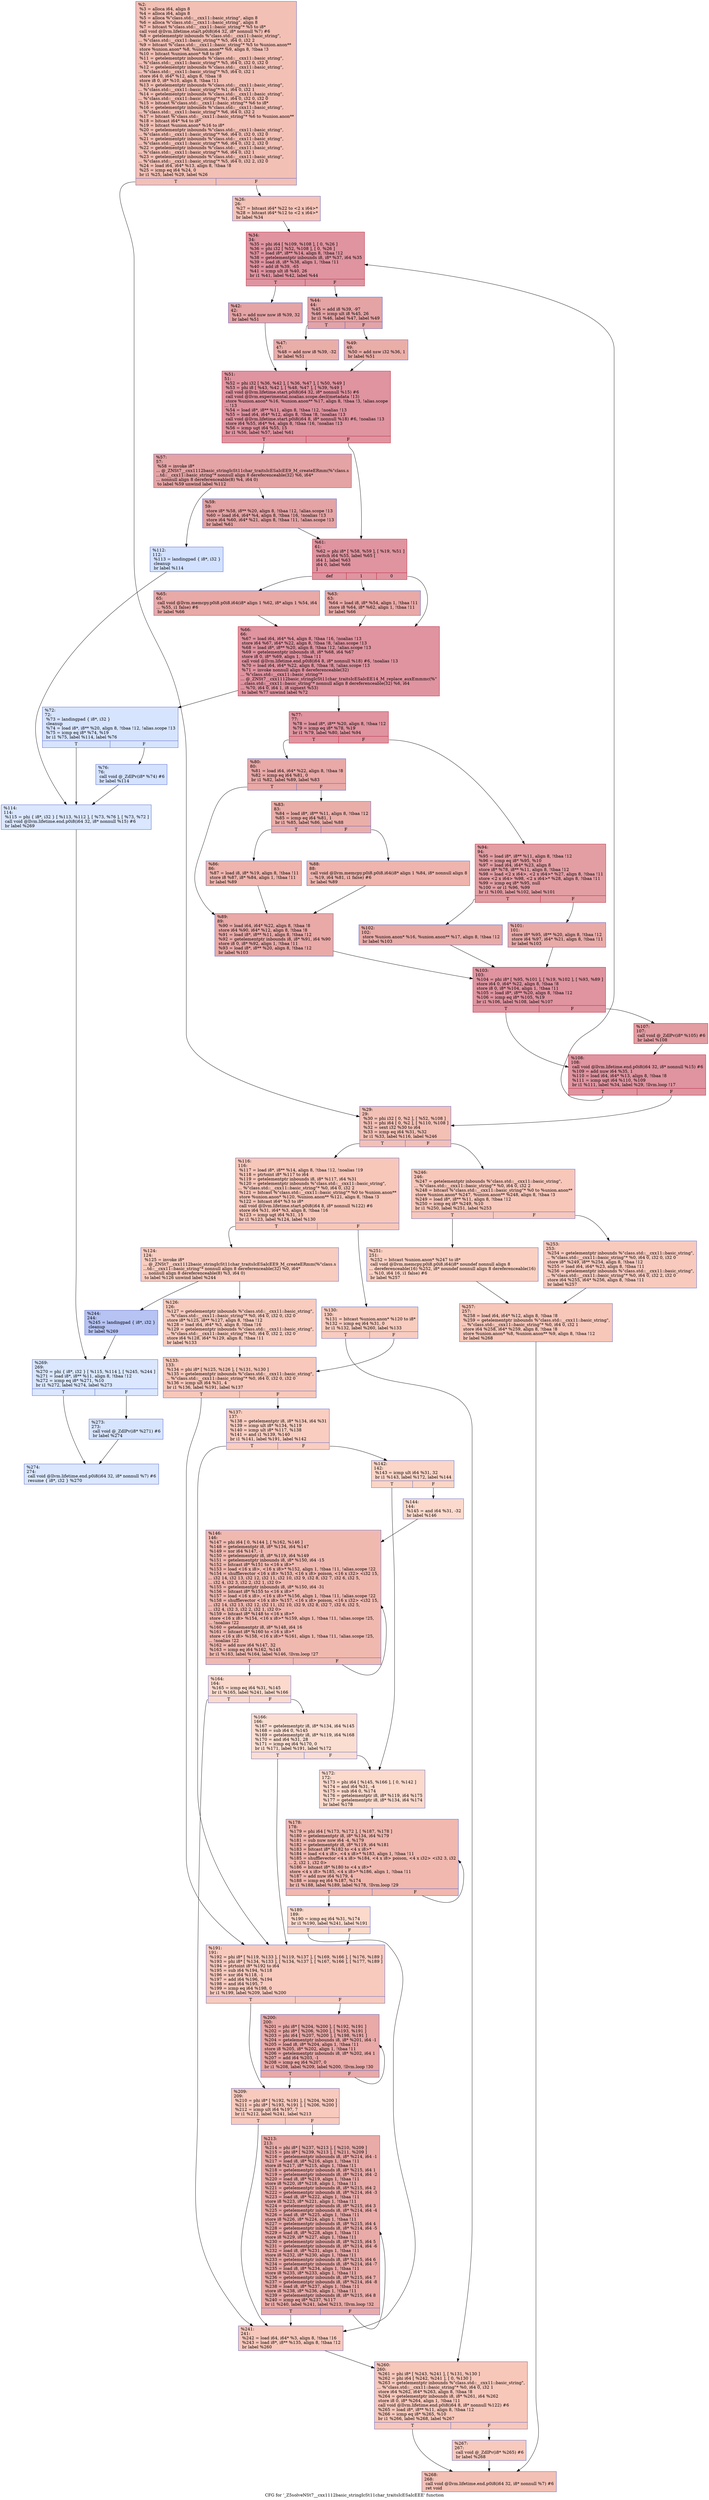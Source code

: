 digraph "CFG for '_Z5solveNSt7__cxx1112basic_stringIcSt11char_traitsIcESaIcEEE' function" {
	label="CFG for '_Z5solveNSt7__cxx1112basic_stringIcSt11char_traitsIcESaIcEEE' function";

	Node0x55d88b57a0a0 [shape=record,color="#3d50c3ff", style=filled, fillcolor="#e5705870",label="{%2:\l  %3 = alloca i64, align 8\l  %4 = alloca i64, align 8\l  %5 = alloca %\"class.std::__cxx11::basic_string\", align 8\l  %6 = alloca %\"class.std::__cxx11::basic_string\", align 8\l  %7 = bitcast %\"class.std::__cxx11::basic_string\"* %5 to i8*\l  call void @llvm.lifetime.start.p0i8(i64 32, i8* nonnull %7) #6\l  %8 = getelementptr inbounds %\"class.std::__cxx11::basic_string\",\l... %\"class.std::__cxx11::basic_string\"* %5, i64 0, i32 2\l  %9 = bitcast %\"class.std::__cxx11::basic_string\"* %5 to %union.anon**\l  store %union.anon* %8, %union.anon** %9, align 8, !tbaa !3\l  %10 = bitcast %union.anon* %8 to i8*\l  %11 = getelementptr inbounds %\"class.std::__cxx11::basic_string\",\l... %\"class.std::__cxx11::basic_string\"* %5, i64 0, i32 0, i32 0\l  %12 = getelementptr inbounds %\"class.std::__cxx11::basic_string\",\l... %\"class.std::__cxx11::basic_string\"* %5, i64 0, i32 1\l  store i64 0, i64* %12, align 8, !tbaa !8\l  store i8 0, i8* %10, align 8, !tbaa !11\l  %13 = getelementptr inbounds %\"class.std::__cxx11::basic_string\",\l... %\"class.std::__cxx11::basic_string\"* %1, i64 0, i32 1\l  %14 = getelementptr inbounds %\"class.std::__cxx11::basic_string\",\l... %\"class.std::__cxx11::basic_string\"* %1, i64 0, i32 0, i32 0\l  %15 = bitcast %\"class.std::__cxx11::basic_string\"* %6 to i8*\l  %16 = getelementptr inbounds %\"class.std::__cxx11::basic_string\",\l... %\"class.std::__cxx11::basic_string\"* %6, i64 0, i32 2\l  %17 = bitcast %\"class.std::__cxx11::basic_string\"* %6 to %union.anon**\l  %18 = bitcast i64* %4 to i8*\l  %19 = bitcast %union.anon* %16 to i8*\l  %20 = getelementptr inbounds %\"class.std::__cxx11::basic_string\",\l... %\"class.std::__cxx11::basic_string\"* %6, i64 0, i32 0, i32 0\l  %21 = getelementptr inbounds %\"class.std::__cxx11::basic_string\",\l... %\"class.std::__cxx11::basic_string\"* %6, i64 0, i32 2, i32 0\l  %22 = getelementptr inbounds %\"class.std::__cxx11::basic_string\",\l... %\"class.std::__cxx11::basic_string\"* %6, i64 0, i32 1\l  %23 = getelementptr inbounds %\"class.std::__cxx11::basic_string\",\l... %\"class.std::__cxx11::basic_string\"* %5, i64 0, i32 2, i32 0\l  %24 = load i64, i64* %13, align 8, !tbaa !8\l  %25 = icmp eq i64 %24, 0\l  br i1 %25, label %29, label %26\l|{<s0>T|<s1>F}}"];
	Node0x55d88b57a0a0:s0 -> Node0x55d88b57b770;
	Node0x55d88b57a0a0:s1 -> Node0x55d88b57d9c0;
	Node0x55d88b57d9c0 [shape=record,color="#3d50c3ff", style=filled, fillcolor="#e97a5f70",label="{%26:\l26:                                               \l  %27 = bitcast i64* %22 to \<2 x i64\>*\l  %28 = bitcast i64* %12 to \<2 x i64\>*\l  br label %34\l}"];
	Node0x55d88b57d9c0 -> Node0x55d88b57e1f0;
	Node0x55d88b57b770 [shape=record,color="#3d50c3ff", style=filled, fillcolor="#e5705870",label="{%29:\l29:                                               \l  %30 = phi i32 [ 0, %2 ], [ %52, %108 ]\l  %31 = phi i64 [ 0, %2 ], [ %110, %108 ]\l  %32 = sext i32 %30 to i64\l  %33 = icmp eq i64 %31, %32\l  br i1 %33, label %116, label %246\l|{<s0>T|<s1>F}}"];
	Node0x55d88b57b770:s0 -> Node0x55d88b57e850;
	Node0x55d88b57b770:s1 -> Node0x55d88b57e8e0;
	Node0x55d88b57e1f0 [shape=record,color="#b70d28ff", style=filled, fillcolor="#b70d2870",label="{%34:\l34:                                               \l  %35 = phi i64 [ %109, %108 ], [ 0, %26 ]\l  %36 = phi i32 [ %52, %108 ], [ 0, %26 ]\l  %37 = load i8*, i8** %14, align 8, !tbaa !12\l  %38 = getelementptr inbounds i8, i8* %37, i64 %35\l  %39 = load i8, i8* %38, align 1, !tbaa !11\l  %40 = add i8 %39, -65\l  %41 = icmp ult i8 %40, 26\l  br i1 %41, label %42, label %44\l|{<s0>T|<s1>F}}"];
	Node0x55d88b57e1f0:s0 -> Node0x55d88b57f5e0;
	Node0x55d88b57e1f0:s1 -> Node0x55d88b57f670;
	Node0x55d88b57f5e0 [shape=record,color="#3d50c3ff", style=filled, fillcolor="#c32e3170",label="{%42:\l42:                                               \l  %43 = add nuw nsw i8 %39, 32\l  br label %51\l}"];
	Node0x55d88b57f5e0 -> Node0x55d88b57f870;
	Node0x55d88b57f670 [shape=record,color="#3d50c3ff", style=filled, fillcolor="#c32e3170",label="{%44:\l44:                                               \l  %45 = add i8 %39, -97\l  %46 = icmp ult i8 %45, 26\l  br i1 %46, label %47, label %49\l|{<s0>T|<s1>F}}"];
	Node0x55d88b57f670:s0 -> Node0x55d88b57fa80;
	Node0x55d88b57f670:s1 -> Node0x55d88b57fad0;
	Node0x55d88b57fa80 [shape=record,color="#3d50c3ff", style=filled, fillcolor="#d0473d70",label="{%47:\l47:                                               \l  %48 = add nsw i8 %39, -32\l  br label %51\l}"];
	Node0x55d88b57fa80 -> Node0x55d88b57f870;
	Node0x55d88b57fad0 [shape=record,color="#3d50c3ff", style=filled, fillcolor="#d0473d70",label="{%49:\l49:                                               \l  %50 = add nsw i32 %36, 1\l  br label %51\l}"];
	Node0x55d88b57fad0 -> Node0x55d88b57f870;
	Node0x55d88b57f870 [shape=record,color="#b70d28ff", style=filled, fillcolor="#b70d2870",label="{%51:\l51:                                               \l  %52 = phi i32 [ %36, %42 ], [ %36, %47 ], [ %50, %49 ]\l  %53 = phi i8 [ %43, %42 ], [ %48, %47 ], [ %39, %49 ]\l  call void @llvm.lifetime.start.p0i8(i64 32, i8* nonnull %15) #6\l  call void @llvm.experimental.noalias.scope.decl(metadata !13)\l  store %union.anon* %16, %union.anon** %17, align 8, !tbaa !3, !alias.scope\l... !13\l  %54 = load i8*, i8** %11, align 8, !tbaa !12, !noalias !13\l  %55 = load i64, i64* %12, align 8, !tbaa !8, !noalias !13\l  call void @llvm.lifetime.start.p0i8(i64 8, i8* nonnull %18) #6, !noalias !13\l  store i64 %55, i64* %4, align 8, !tbaa !16, !noalias !13\l  %56 = icmp ugt i64 %55, 15\l  br i1 %56, label %57, label %61\l|{<s0>T|<s1>F}}"];
	Node0x55d88b57f870:s0 -> Node0x55d88b582040;
	Node0x55d88b57f870:s1 -> Node0x55d88b5820d0;
	Node0x55d88b582040 [shape=record,color="#3d50c3ff", style=filled, fillcolor="#c32e3170",label="{%57:\l57:                                               \l  %58 = invoke i8*\l... @_ZNSt7__cxx1112basic_stringIcSt11char_traitsIcESaIcEE9_M_createERmm(%\"class.s\l...td::__cxx11::basic_string\"* nonnull align 8 dereferenceable(32) %6, i64*\l... nonnull align 8 dereferenceable(8) %4, i64 0)\l          to label %59 unwind label %112\l}"];
	Node0x55d88b582040 -> Node0x55d88b582300;
	Node0x55d88b582040 -> Node0x55d88b582350;
	Node0x55d88b582300 [shape=record,color="#3d50c3ff", style=filled, fillcolor="#c32e3170",label="{%59:\l59:                                               \l  store i8* %58, i8** %20, align 8, !tbaa !12, !alias.scope !13\l  %60 = load i64, i64* %4, align 8, !tbaa !16, !noalias !13\l  store i64 %60, i64* %21, align 8, !tbaa !11, !alias.scope !13\l  br label %61\l}"];
	Node0x55d88b582300 -> Node0x55d88b5820d0;
	Node0x55d88b5820d0 [shape=record,color="#b70d28ff", style=filled, fillcolor="#b70d2870",label="{%61:\l61:                                               \l  %62 = phi i8* [ %58, %59 ], [ %19, %51 ]\l  switch i64 %55, label %65 [\l    i64 1, label %63\l    i64 0, label %66\l  ]\l|{<s0>def|<s1>1|<s2>0}}"];
	Node0x55d88b5820d0:s0 -> Node0x55d88b582fa0;
	Node0x55d88b5820d0:s1 -> Node0x55d88b583020;
	Node0x55d88b5820d0:s2 -> Node0x55d88b5830b0;
	Node0x55d88b583020 [shape=record,color="#3d50c3ff", style=filled, fillcolor="#ca3b3770",label="{%63:\l63:                                               \l  %64 = load i8, i8* %54, align 1, !tbaa !11\l  store i8 %64, i8* %62, align 1, !tbaa !11\l  br label %66\l}"];
	Node0x55d88b583020 -> Node0x55d88b5830b0;
	Node0x55d88b582fa0 [shape=record,color="#3d50c3ff", style=filled, fillcolor="#ca3b3770",label="{%65:\l65:                                               \l  call void @llvm.memcpy.p0i8.p0i8.i64(i8* align 1 %62, i8* align 1 %54, i64\l... %55, i1 false) #6\l  br label %66\l}"];
	Node0x55d88b582fa0 -> Node0x55d88b5830b0;
	Node0x55d88b5830b0 [shape=record,color="#b70d28ff", style=filled, fillcolor="#b70d2870",label="{%66:\l66:                                               \l  %67 = load i64, i64* %4, align 8, !tbaa !16, !noalias !13\l  store i64 %67, i64* %22, align 8, !tbaa !8, !alias.scope !13\l  %68 = load i8*, i8** %20, align 8, !tbaa !12, !alias.scope !13\l  %69 = getelementptr inbounds i8, i8* %68, i64 %67\l  store i8 0, i8* %69, align 1, !tbaa !11\l  call void @llvm.lifetime.end.p0i8(i64 8, i8* nonnull %18) #6, !noalias !13\l  %70 = load i64, i64* %22, align 8, !tbaa !8, !alias.scope !13\l  %71 = invoke nonnull align 8 dereferenceable(32)\l... %\"class.std::__cxx11::basic_string\"*\l... @_ZNSt7__cxx1112basic_stringIcSt11char_traitsIcESaIcEE14_M_replace_auxEmmmc(%\"\l...class.std::__cxx11::basic_string\"* nonnull align 8 dereferenceable(32) %6, i64\l... %70, i64 0, i64 1, i8 signext %53)\l          to label %77 unwind label %72\l}"];
	Node0x55d88b5830b0 -> Node0x55d88b5841f0;
	Node0x55d88b5830b0 -> Node0x55d88b584280;
	Node0x55d88b584280 [shape=record,color="#3d50c3ff", style=filled, fillcolor="#a5c3fe70",label="{%72:\l72:                                               \l  %73 = landingpad \{ i8*, i32 \}\l          cleanup\l  %74 = load i8*, i8** %20, align 8, !tbaa !12, !alias.scope !13\l  %75 = icmp eq i8* %74, %19\l  br i1 %75, label %114, label %76\l|{<s0>T|<s1>F}}"];
	Node0x55d88b584280:s0 -> Node0x55d88b584780;
	Node0x55d88b584280:s1 -> Node0x55d88b584810;
	Node0x55d88b584810 [shape=record,color="#3d50c3ff", style=filled, fillcolor="#9ebeff70",label="{%76:\l76:                                               \l  call void @_ZdlPv(i8* %74) #6\l  br label %114\l}"];
	Node0x55d88b584810 -> Node0x55d88b584780;
	Node0x55d88b5841f0 [shape=record,color="#b70d28ff", style=filled, fillcolor="#b70d2870",label="{%77:\l77:                                               \l  %78 = load i8*, i8** %20, align 8, !tbaa !12\l  %79 = icmp eq i8* %78, %19\l  br i1 %79, label %80, label %94\l|{<s0>T|<s1>F}}"];
	Node0x55d88b5841f0:s0 -> Node0x55d88b584c90;
	Node0x55d88b5841f0:s1 -> Node0x55d88b584ce0;
	Node0x55d88b584c90 [shape=record,color="#3d50c3ff", style=filled, fillcolor="#ca3b3770",label="{%80:\l80:                                               \l  %81 = load i64, i64* %22, align 8, !tbaa !8\l  %82 = icmp eq i64 %81, 0\l  br i1 %82, label %89, label %83\l|{<s0>T|<s1>F}}"];
	Node0x55d88b584c90:s0 -> Node0x55d88b584ee0;
	Node0x55d88b584c90:s1 -> Node0x55d88b584f30;
	Node0x55d88b584f30 [shape=record,color="#3d50c3ff", style=filled, fillcolor="#d0473d70",label="{%83:\l83:                                               \l  %84 = load i8*, i8** %11, align 8, !tbaa !12\l  %85 = icmp eq i64 %81, 1\l  br i1 %85, label %86, label %88\l|{<s0>T|<s1>F}}"];
	Node0x55d88b584f30:s0 -> Node0x55d88b585170;
	Node0x55d88b584f30:s1 -> Node0x55d88b5851c0;
	Node0x55d88b585170 [shape=record,color="#3d50c3ff", style=filled, fillcolor="#d8564670",label="{%86:\l86:                                               \l  %87 = load i8, i8* %19, align 8, !tbaa !11\l  store i8 %87, i8* %84, align 1, !tbaa !11\l  br label %89\l}"];
	Node0x55d88b585170 -> Node0x55d88b584ee0;
	Node0x55d88b5851c0 [shape=record,color="#3d50c3ff", style=filled, fillcolor="#d8564670",label="{%88:\l88:                                               \l  call void @llvm.memcpy.p0i8.p0i8.i64(i8* align 1 %84, i8* nonnull align 8\l... %19, i64 %81, i1 false) #6\l  br label %89\l}"];
	Node0x55d88b5851c0 -> Node0x55d88b584ee0;
	Node0x55d88b584ee0 [shape=record,color="#3d50c3ff", style=filled, fillcolor="#ca3b3770",label="{%89:\l89:                                               \l  %90 = load i64, i64* %22, align 8, !tbaa !8\l  store i64 %90, i64* %12, align 8, !tbaa !8\l  %91 = load i8*, i8** %11, align 8, !tbaa !12\l  %92 = getelementptr inbounds i8, i8* %91, i64 %90\l  store i8 0, i8* %92, align 1, !tbaa !11\l  %93 = load i8*, i8** %20, align 8, !tbaa !12\l  br label %103\l}"];
	Node0x55d88b584ee0 -> Node0x55d88b585a30;
	Node0x55d88b584ce0 [shape=record,color="#b70d28ff", style=filled, fillcolor="#be242e70",label="{%94:\l94:                                               \l  %95 = load i8*, i8** %11, align 8, !tbaa !12\l  %96 = icmp eq i8* %95, %10\l  %97 = load i64, i64* %23, align 8\l  store i8* %78, i8** %11, align 8, !tbaa !12\l  %98 = load \<2 x i64\>, \<2 x i64\>* %27, align 8, !tbaa !11\l  store \<2 x i64\> %98, \<2 x i64\>* %28, align 8, !tbaa !11\l  %99 = icmp eq i8* %95, null\l  %100 = or i1 %96, %99\l  br i1 %100, label %102, label %101\l|{<s0>T|<s1>F}}"];
	Node0x55d88b584ce0:s0 -> Node0x55d88b585f10;
	Node0x55d88b584ce0:s1 -> Node0x55d88b585f60;
	Node0x55d88b585f60 [shape=record,color="#3d50c3ff", style=filled, fillcolor="#cc403a70",label="{%101:\l101:                                              \l  store i8* %95, i8** %20, align 8, !tbaa !12\l  store i64 %97, i64* %21, align 8, !tbaa !11\l  br label %103\l}"];
	Node0x55d88b585f60 -> Node0x55d88b585a30;
	Node0x55d88b585f10 [shape=record,color="#3d50c3ff", style=filled, fillcolor="#cc403a70",label="{%102:\l102:                                              \l  store %union.anon* %16, %union.anon** %17, align 8, !tbaa !12\l  br label %103\l}"];
	Node0x55d88b585f10 -> Node0x55d88b585a30;
	Node0x55d88b585a30 [shape=record,color="#b70d28ff", style=filled, fillcolor="#b70d2870",label="{%103:\l103:                                              \l  %104 = phi i8* [ %95, %101 ], [ %19, %102 ], [ %93, %89 ]\l  store i64 0, i64* %22, align 8, !tbaa !8\l  store i8 0, i8* %104, align 1, !tbaa !11\l  %105 = load i8*, i8** %20, align 8, !tbaa !12\l  %106 = icmp eq i8* %105, %19\l  br i1 %106, label %108, label %107\l|{<s0>T|<s1>F}}"];
	Node0x55d88b585a30:s0 -> Node0x55d88b57e2e0;
	Node0x55d88b585a30:s1 -> Node0x55d88b5865e0;
	Node0x55d88b5865e0 [shape=record,color="#b70d28ff", style=filled, fillcolor="#be242e70",label="{%107:\l107:                                              \l  call void @_ZdlPv(i8* %105) #6\l  br label %108\l}"];
	Node0x55d88b5865e0 -> Node0x55d88b57e2e0;
	Node0x55d88b57e2e0 [shape=record,color="#b70d28ff", style=filled, fillcolor="#b70d2870",label="{%108:\l108:                                              \l  call void @llvm.lifetime.end.p0i8(i64 32, i8* nonnull %15) #6\l  %109 = add nuw i64 %35, 1\l  %110 = load i64, i64* %13, align 8, !tbaa !8\l  %111 = icmp ugt i64 %110, %109\l  br i1 %111, label %34, label %29, !llvm.loop !17\l|{<s0>T|<s1>F}}"];
	Node0x55d88b57e2e0:s0 -> Node0x55d88b57e1f0;
	Node0x55d88b57e2e0:s1 -> Node0x55d88b57b770;
	Node0x55d88b582350 [shape=record,color="#3d50c3ff", style=filled, fillcolor="#9abbff70",label="{%112:\l112:                                              \l  %113 = landingpad \{ i8*, i32 \}\l          cleanup\l  br label %114\l}"];
	Node0x55d88b582350 -> Node0x55d88b584780;
	Node0x55d88b584780 [shape=record,color="#3d50c3ff", style=filled, fillcolor="#abc8fd70",label="{%114:\l114:                                              \l  %115 = phi \{ i8*, i32 \} [ %113, %112 ], [ %73, %76 ], [ %73, %72 ]\l  call void @llvm.lifetime.end.p0i8(i64 32, i8* nonnull %15) #6\l  br label %269\l}"];
	Node0x55d88b584780 -> Node0x55d88b586f70;
	Node0x55d88b57e850 [shape=record,color="#3d50c3ff", style=filled, fillcolor="#ec7f6370",label="{%116:\l116:                                              \l  %117 = load i8*, i8** %14, align 8, !tbaa !12, !noalias !19\l  %118 = ptrtoint i8* %117 to i64\l  %119 = getelementptr inbounds i8, i8* %117, i64 %31\l  %120 = getelementptr inbounds %\"class.std::__cxx11::basic_string\",\l... %\"class.std::__cxx11::basic_string\"* %0, i64 0, i32 2\l  %121 = bitcast %\"class.std::__cxx11::basic_string\"* %0 to %union.anon**\l  store %union.anon* %120, %union.anon** %121, align 8, !tbaa !3\l  %122 = bitcast i64* %3 to i8*\l  call void @llvm.lifetime.start.p0i8(i64 8, i8* nonnull %122) #6\l  store i64 %31, i64* %3, align 8, !tbaa !16\l  %123 = icmp ugt i64 %31, 15\l  br i1 %123, label %124, label %130\l|{<s0>T|<s1>F}}"];
	Node0x55d88b57e850:s0 -> Node0x55d88b57bfd0;
	Node0x55d88b57e850:s1 -> Node0x55d88b57c020;
	Node0x55d88b57bfd0 [shape=record,color="#3d50c3ff", style=filled, fillcolor="#f08b6e70",label="{%124:\l124:                                              \l  %125 = invoke i8*\l... @_ZNSt7__cxx1112basic_stringIcSt11char_traitsIcESaIcEE9_M_createERmm(%\"class.s\l...td::__cxx11::basic_string\"* nonnull align 8 dereferenceable(32) %0, i64*\l... nonnull align 8 dereferenceable(8) %3, i64 0)\l          to label %126 unwind label %244\l}"];
	Node0x55d88b57bfd0 -> Node0x55d88b57c170;
	Node0x55d88b57bfd0 -> Node0x55d88b57c1c0;
	Node0x55d88b57c170 [shape=record,color="#3d50c3ff", style=filled, fillcolor="#f08b6e70",label="{%126:\l126:                                              \l  %127 = getelementptr inbounds %\"class.std::__cxx11::basic_string\",\l... %\"class.std::__cxx11::basic_string\"* %0, i64 0, i32 0, i32 0\l  store i8* %125, i8** %127, align 8, !tbaa !12\l  %128 = load i64, i64* %3, align 8, !tbaa !16\l  %129 = getelementptr inbounds %\"class.std::__cxx11::basic_string\",\l... %\"class.std::__cxx11::basic_string\"* %0, i64 0, i32 2, i32 0\l  store i64 %128, i64* %129, align 8, !tbaa !11\l  br label %133\l}"];
	Node0x55d88b57c170 -> Node0x55d88b57c120;
	Node0x55d88b57c020 [shape=record,color="#3d50c3ff", style=filled, fillcolor="#f08b6e70",label="{%130:\l130:                                              \l  %131 = bitcast %union.anon* %120 to i8*\l  %132 = icmp eq i64 %31, 0\l  br i1 %132, label %260, label %133\l|{<s0>T|<s1>F}}"];
	Node0x55d88b57c020:s0 -> Node0x55d88b57c840;
	Node0x55d88b57c020:s1 -> Node0x55d88b57c120;
	Node0x55d88b57c120 [shape=record,color="#3d50c3ff", style=filled, fillcolor="#ed836670",label="{%133:\l133:                                              \l  %134 = phi i8* [ %125, %126 ], [ %131, %130 ]\l  %135 = getelementptr inbounds %\"class.std::__cxx11::basic_string\",\l... %\"class.std::__cxx11::basic_string\"* %0, i64 0, i32 0, i32 0\l  %136 = icmp ult i64 %31, 4\l  br i1 %136, label %191, label %137\l|{<s0>T|<s1>F}}"];
	Node0x55d88b57c120:s0 -> Node0x55d88b589480;
	Node0x55d88b57c120:s1 -> Node0x55d88b5894d0;
	Node0x55d88b5894d0 [shape=record,color="#3d50c3ff", style=filled, fillcolor="#f2907270",label="{%137:\l137:                                              \l  %138 = getelementptr i8, i8* %134, i64 %31\l  %139 = icmp ult i8* %134, %119\l  %140 = icmp ult i8* %117, %138\l  %141 = and i1 %139, %140\l  br i1 %141, label %191, label %142\l|{<s0>T|<s1>F}}"];
	Node0x55d88b5894d0:s0 -> Node0x55d88b589480;
	Node0x55d88b5894d0:s1 -> Node0x55d88b589820;
	Node0x55d88b589820 [shape=record,color="#3d50c3ff", style=filled, fillcolor="#f5a08170",label="{%142:\l142:                                              \l  %143 = icmp ult i64 %31, 32\l  br i1 %143, label %172, label %144\l|{<s0>T|<s1>F}}"];
	Node0x55d88b589820:s0 -> Node0x55d88b5899b0;
	Node0x55d88b589820:s1 -> Node0x55d88b589a00;
	Node0x55d88b589a00 [shape=record,color="#3d50c3ff", style=filled, fillcolor="#f7ac8e70",label="{%144:\l144:                                              \l  %145 = and i64 %31, -32\l  br label %146\l}"];
	Node0x55d88b589a00 -> Node0x55d88b589bd0;
	Node0x55d88b589bd0 [shape=record,color="#3d50c3ff", style=filled, fillcolor="#de614d70",label="{%146:\l146:                                              \l  %147 = phi i64 [ 0, %144 ], [ %162, %146 ]\l  %148 = getelementptr i8, i8* %134, i64 %147\l  %149 = xor i64 %147, -1\l  %150 = getelementptr i8, i8* %119, i64 %149\l  %151 = getelementptr inbounds i8, i8* %150, i64 -15\l  %152 = bitcast i8* %151 to \<16 x i8\>*\l  %153 = load \<16 x i8\>, \<16 x i8\>* %152, align 1, !tbaa !11, !alias.scope !22\l  %154 = shufflevector \<16 x i8\> %153, \<16 x i8\> poison, \<16 x i32\> \<i32 15,\l... i32 14, i32 13, i32 12, i32 11, i32 10, i32 9, i32 8, i32 7, i32 6, i32 5,\l... i32 4, i32 3, i32 2, i32 1, i32 0\>\l  %155 = getelementptr inbounds i8, i8* %150, i64 -31\l  %156 = bitcast i8* %155 to \<16 x i8\>*\l  %157 = load \<16 x i8\>, \<16 x i8\>* %156, align 1, !tbaa !11, !alias.scope !22\l  %158 = shufflevector \<16 x i8\> %157, \<16 x i8\> poison, \<16 x i32\> \<i32 15,\l... i32 14, i32 13, i32 12, i32 11, i32 10, i32 9, i32 8, i32 7, i32 6, i32 5,\l... i32 4, i32 3, i32 2, i32 1, i32 0\>\l  %159 = bitcast i8* %148 to \<16 x i8\>*\l  store \<16 x i8\> %154, \<16 x i8\>* %159, align 1, !tbaa !11, !alias.scope !25,\l... !noalias !22\l  %160 = getelementptr i8, i8* %148, i64 16\l  %161 = bitcast i8* %160 to \<16 x i8\>*\l  store \<16 x i8\> %158, \<16 x i8\>* %161, align 1, !tbaa !11, !alias.scope !25,\l... !noalias !22\l  %162 = add nuw i64 %147, 32\l  %163 = icmp eq i64 %162, %145\l  br i1 %163, label %164, label %146, !llvm.loop !27\l|{<s0>T|<s1>F}}"];
	Node0x55d88b589bd0:s0 -> Node0x55d88b58bb90;
	Node0x55d88b589bd0:s1 -> Node0x55d88b589bd0;
	Node0x55d88b58bb90 [shape=record,color="#3d50c3ff", style=filled, fillcolor="#f7ac8e70",label="{%164:\l164:                                              \l  %165 = icmp eq i64 %31, %145\l  br i1 %165, label %241, label %166\l|{<s0>T|<s1>F}}"];
	Node0x55d88b58bb90:s0 -> Node0x55d88b58be40;
	Node0x55d88b58bb90:s1 -> Node0x55d88b58be90;
	Node0x55d88b58be90 [shape=record,color="#3d50c3ff", style=filled, fillcolor="#f7b59970",label="{%166:\l166:                                              \l  %167 = getelementptr i8, i8* %134, i64 %145\l  %168 = sub i64 0, %145\l  %169 = getelementptr i8, i8* %119, i64 %168\l  %170 = and i64 %31, 28\l  %171 = icmp eq i64 %170, 0\l  br i1 %171, label %191, label %172\l|{<s0>T|<s1>F}}"];
	Node0x55d88b58be90:s0 -> Node0x55d88b589480;
	Node0x55d88b58be90:s1 -> Node0x55d88b5899b0;
	Node0x55d88b5899b0 [shape=record,color="#3d50c3ff", style=filled, fillcolor="#f7a88970",label="{%172:\l172:                                              \l  %173 = phi i64 [ %145, %166 ], [ 0, %142 ]\l  %174 = and i64 %31, -4\l  %175 = sub i64 0, %174\l  %176 = getelementptr i8, i8* %119, i64 %175\l  %177 = getelementptr i8, i8* %134, i64 %174\l  br label %178\l}"];
	Node0x55d88b5899b0 -> Node0x55d88b58c6b0;
	Node0x55d88b58c6b0 [shape=record,color="#3d50c3ff", style=filled, fillcolor="#dc5d4a70",label="{%178:\l178:                                              \l  %179 = phi i64 [ %173, %172 ], [ %187, %178 ]\l  %180 = getelementptr i8, i8* %134, i64 %179\l  %181 = sub nuw nsw i64 -4, %179\l  %182 = getelementptr i8, i8* %119, i64 %181\l  %183 = bitcast i8* %182 to \<4 x i8\>*\l  %184 = load \<4 x i8\>, \<4 x i8\>* %183, align 1, !tbaa !11\l  %185 = shufflevector \<4 x i8\> %184, \<4 x i8\> poison, \<4 x i32\> \<i32 3, i32\l... 2, i32 1, i32 0\>\l  %186 = bitcast i8* %180 to \<4 x i8\>*\l  store \<4 x i8\> %185, \<4 x i8\>* %186, align 1, !tbaa !11\l  %187 = add nuw i64 %179, 4\l  %188 = icmp eq i64 %187, %174\l  br i1 %188, label %189, label %178, !llvm.loop !29\l|{<s0>T|<s1>F}}"];
	Node0x55d88b58c6b0:s0 -> Node0x55d88b58ce20;
	Node0x55d88b58c6b0:s1 -> Node0x55d88b58c6b0;
	Node0x55d88b58ce20 [shape=record,color="#3d50c3ff", style=filled, fillcolor="#f7a88970",label="{%189:\l189:                                              \l  %190 = icmp eq i64 %31, %174\l  br i1 %190, label %241, label %191\l|{<s0>T|<s1>F}}"];
	Node0x55d88b58ce20:s0 -> Node0x55d88b58be40;
	Node0x55d88b58ce20:s1 -> Node0x55d88b589480;
	Node0x55d88b589480 [shape=record,color="#3d50c3ff", style=filled, fillcolor="#ef886b70",label="{%191:\l191:                                              \l  %192 = phi i8* [ %119, %133 ], [ %119, %137 ], [ %169, %166 ], [ %176, %189 ]\l  %193 = phi i8* [ %134, %133 ], [ %134, %137 ], [ %167, %166 ], [ %177, %189 ]\l  %194 = ptrtoint i8* %192 to i64\l  %195 = sub i64 %194, %118\l  %196 = xor i64 %118, -1\l  %197 = add i64 %196, %194\l  %198 = and i64 %195, 7\l  %199 = icmp eq i64 %198, 0\l  br i1 %199, label %209, label %200\l|{<s0>T|<s1>F}}"];
	Node0x55d88b589480:s0 -> Node0x55d88b58d6c0;
	Node0x55d88b589480:s1 -> Node0x55d88b58d710;
	Node0x55d88b58d710 [shape=record,color="#3d50c3ff", style=filled, fillcolor="#ca3b3770",label="{%200:\l200:                                              \l  %201 = phi i8* [ %204, %200 ], [ %192, %191 ]\l  %202 = phi i8* [ %206, %200 ], [ %193, %191 ]\l  %203 = phi i64 [ %207, %200 ], [ %198, %191 ]\l  %204 = getelementptr inbounds i8, i8* %201, i64 -1\l  %205 = load i8, i8* %204, align 1, !tbaa !11\l  store i8 %205, i8* %202, align 1, !tbaa !11\l  %206 = getelementptr inbounds i8, i8* %202, i64 1\l  %207 = add i64 %203, -1\l  %208 = icmp eq i64 %207, 0\l  br i1 %208, label %209, label %200, !llvm.loop !30\l|{<s0>T|<s1>F}}"];
	Node0x55d88b58d710:s0 -> Node0x55d88b58d6c0;
	Node0x55d88b58d710:s1 -> Node0x55d88b58d710;
	Node0x55d88b58d6c0 [shape=record,color="#3d50c3ff", style=filled, fillcolor="#ef886b70",label="{%209:\l209:                                              \l  %210 = phi i8* [ %192, %191 ], [ %204, %200 ]\l  %211 = phi i8* [ %193, %191 ], [ %206, %200 ]\l  %212 = icmp ult i64 %197, 7\l  br i1 %212, label %241, label %213\l|{<s0>T|<s1>F}}"];
	Node0x55d88b58d6c0:s0 -> Node0x55d88b58be40;
	Node0x55d88b58d6c0:s1 -> Node0x55d88b58e1d0;
	Node0x55d88b58e1d0 [shape=record,color="#3d50c3ff", style=filled, fillcolor="#cc403a70",label="{%213:\l213:                                              \l  %214 = phi i8* [ %237, %213 ], [ %210, %209 ]\l  %215 = phi i8* [ %239, %213 ], [ %211, %209 ]\l  %216 = getelementptr inbounds i8, i8* %214, i64 -1\l  %217 = load i8, i8* %216, align 1, !tbaa !11\l  store i8 %217, i8* %215, align 1, !tbaa !11\l  %218 = getelementptr inbounds i8, i8* %215, i64 1\l  %219 = getelementptr inbounds i8, i8* %214, i64 -2\l  %220 = load i8, i8* %219, align 1, !tbaa !11\l  store i8 %220, i8* %218, align 1, !tbaa !11\l  %221 = getelementptr inbounds i8, i8* %215, i64 2\l  %222 = getelementptr inbounds i8, i8* %214, i64 -3\l  %223 = load i8, i8* %222, align 1, !tbaa !11\l  store i8 %223, i8* %221, align 1, !tbaa !11\l  %224 = getelementptr inbounds i8, i8* %215, i64 3\l  %225 = getelementptr inbounds i8, i8* %214, i64 -4\l  %226 = load i8, i8* %225, align 1, !tbaa !11\l  store i8 %226, i8* %224, align 1, !tbaa !11\l  %227 = getelementptr inbounds i8, i8* %215, i64 4\l  %228 = getelementptr inbounds i8, i8* %214, i64 -5\l  %229 = load i8, i8* %228, align 1, !tbaa !11\l  store i8 %229, i8* %227, align 1, !tbaa !11\l  %230 = getelementptr inbounds i8, i8* %215, i64 5\l  %231 = getelementptr inbounds i8, i8* %214, i64 -6\l  %232 = load i8, i8* %231, align 1, !tbaa !11\l  store i8 %232, i8* %230, align 1, !tbaa !11\l  %233 = getelementptr inbounds i8, i8* %215, i64 6\l  %234 = getelementptr inbounds i8, i8* %214, i64 -7\l  %235 = load i8, i8* %234, align 1, !tbaa !11\l  store i8 %235, i8* %233, align 1, !tbaa !11\l  %236 = getelementptr inbounds i8, i8* %215, i64 7\l  %237 = getelementptr inbounds i8, i8* %214, i64 -8\l  %238 = load i8, i8* %237, align 1, !tbaa !11\l  store i8 %238, i8* %236, align 1, !tbaa !11\l  %239 = getelementptr inbounds i8, i8* %215, i64 8\l  %240 = icmp eq i8* %237, %117\l  br i1 %240, label %241, label %213, !llvm.loop !32\l|{<s0>T|<s1>F}}"];
	Node0x55d88b58e1d0:s0 -> Node0x55d88b58be40;
	Node0x55d88b58e1d0:s1 -> Node0x55d88b58e1d0;
	Node0x55d88b58be40 [shape=record,color="#3d50c3ff", style=filled, fillcolor="#ed836670",label="{%241:\l241:                                              \l  %242 = load i64, i64* %3, align 8, !tbaa !16\l  %243 = load i8*, i8** %135, align 8, !tbaa !12\l  br label %260\l}"];
	Node0x55d88b58be40 -> Node0x55d88b57c840;
	Node0x55d88b57c1c0 [shape=record,color="#3d50c3ff", style=filled, fillcolor="#5977e370",label="{%244:\l244:                                              \l  %245 = landingpad \{ i8*, i32 \}\l          cleanup\l  br label %269\l}"];
	Node0x55d88b57c1c0 -> Node0x55d88b586f70;
	Node0x55d88b57e8e0 [shape=record,color="#3d50c3ff", style=filled, fillcolor="#ec7f6370",label="{%246:\l246:                                              \l  %247 = getelementptr inbounds %\"class.std::__cxx11::basic_string\",\l... %\"class.std::__cxx11::basic_string\"* %0, i64 0, i32 2\l  %248 = bitcast %\"class.std::__cxx11::basic_string\"* %0 to %union.anon**\l  store %union.anon* %247, %union.anon** %248, align 8, !tbaa !3\l  %249 = load i8*, i8** %11, align 8, !tbaa !12\l  %250 = icmp eq i8* %249, %10\l  br i1 %250, label %251, label %253\l|{<s0>T|<s1>F}}"];
	Node0x55d88b57e8e0:s0 -> Node0x55d88b5902c0;
	Node0x55d88b57e8e0:s1 -> Node0x55d88b590310;
	Node0x55d88b5902c0 [shape=record,color="#3d50c3ff", style=filled, fillcolor="#f3947570",label="{%251:\l251:                                              \l  %252 = bitcast %union.anon* %247 to i8*\l  call void @llvm.memcpy.p0i8.p0i8.i64(i8* noundef nonnull align 8\l... dereferenceable(16) %252, i8* noundef nonnull align 8 dereferenceable(16)\l... %10, i64 16, i1 false) #6\l  br label %257\l}"];
	Node0x55d88b5902c0 -> Node0x55d88b590690;
	Node0x55d88b590310 [shape=record,color="#3d50c3ff", style=filled, fillcolor="#ef886b70",label="{%253:\l253:                                              \l  %254 = getelementptr inbounds %\"class.std::__cxx11::basic_string\",\l... %\"class.std::__cxx11::basic_string\"* %0, i64 0, i32 0, i32 0\l  store i8* %249, i8** %254, align 8, !tbaa !12\l  %255 = load i64, i64* %23, align 8, !tbaa !11\l  %256 = getelementptr inbounds %\"class.std::__cxx11::basic_string\",\l... %\"class.std::__cxx11::basic_string\"* %0, i64 0, i32 2, i32 0\l  store i64 %255, i64* %256, align 8, !tbaa !11\l  br label %257\l}"];
	Node0x55d88b590310 -> Node0x55d88b590690;
	Node0x55d88b590690 [shape=record,color="#3d50c3ff", style=filled, fillcolor="#ec7f6370",label="{%257:\l257:                                              \l  %258 = load i64, i64* %12, align 8, !tbaa !8\l  %259 = getelementptr inbounds %\"class.std::__cxx11::basic_string\",\l... %\"class.std::__cxx11::basic_string\"* %0, i64 0, i32 1\l  store i64 %258, i64* %259, align 8, !tbaa !8\l  store %union.anon* %8, %union.anon** %9, align 8, !tbaa !12\l  br label %268\l}"];
	Node0x55d88b590690 -> Node0x55d88b588da0;
	Node0x55d88b57c840 [shape=record,color="#3d50c3ff", style=filled, fillcolor="#ec7f6370",label="{%260:\l260:                                              \l  %261 = phi i8* [ %243, %241 ], [ %131, %130 ]\l  %262 = phi i64 [ %242, %241 ], [ 0, %130 ]\l  %263 = getelementptr inbounds %\"class.std::__cxx11::basic_string\",\l... %\"class.std::__cxx11::basic_string\"* %0, i64 0, i32 1\l  store i64 %262, i64* %263, align 8, !tbaa !8\l  %264 = getelementptr inbounds i8, i8* %261, i64 %262\l  store i8 0, i8* %264, align 1, !tbaa !11\l  call void @llvm.lifetime.end.p0i8(i64 8, i8* nonnull %122) #6\l  %265 = load i8*, i8** %11, align 8, !tbaa !12\l  %266 = icmp eq i8* %265, %10\l  br i1 %266, label %268, label %267\l|{<s0>T|<s1>F}}"];
	Node0x55d88b57c840:s0 -> Node0x55d88b588da0;
	Node0x55d88b57c840:s1 -> Node0x55d88b591c30;
	Node0x55d88b591c30 [shape=record,color="#3d50c3ff", style=filled, fillcolor="#ef886b70",label="{%267:\l267:                                              \l  call void @_ZdlPv(i8* %265) #6\l  br label %268\l}"];
	Node0x55d88b591c30 -> Node0x55d88b588da0;
	Node0x55d88b588da0 [shape=record,color="#3d50c3ff", style=filled, fillcolor="#e5705870",label="{%268:\l268:                                              \l  call void @llvm.lifetime.end.p0i8(i64 32, i8* nonnull %7) #6\l  ret void\l}"];
	Node0x55d88b586f70 [shape=record,color="#3d50c3ff", style=filled, fillcolor="#abc8fd70",label="{%269:\l269:                                              \l  %270 = phi \{ i8*, i32 \} [ %115, %114 ], [ %245, %244 ]\l  %271 = load i8*, i8** %11, align 8, !tbaa !12\l  %272 = icmp eq i8* %271, %10\l  br i1 %272, label %274, label %273\l|{<s0>T|<s1>F}}"];
	Node0x55d88b586f70:s0 -> Node0x55d88b5921e0;
	Node0x55d88b586f70:s1 -> Node0x55d88b592230;
	Node0x55d88b592230 [shape=record,color="#3d50c3ff", style=filled, fillcolor="#a5c3fe70",label="{%273:\l273:                                              \l  call void @_ZdlPv(i8* %271) #6\l  br label %274\l}"];
	Node0x55d88b592230 -> Node0x55d88b5921e0;
	Node0x55d88b5921e0 [shape=record,color="#3d50c3ff", style=filled, fillcolor="#abc8fd70",label="{%274:\l274:                                              \l  call void @llvm.lifetime.end.p0i8(i64 32, i8* nonnull %7) #6\l  resume \{ i8*, i32 \} %270\l}"];
}
